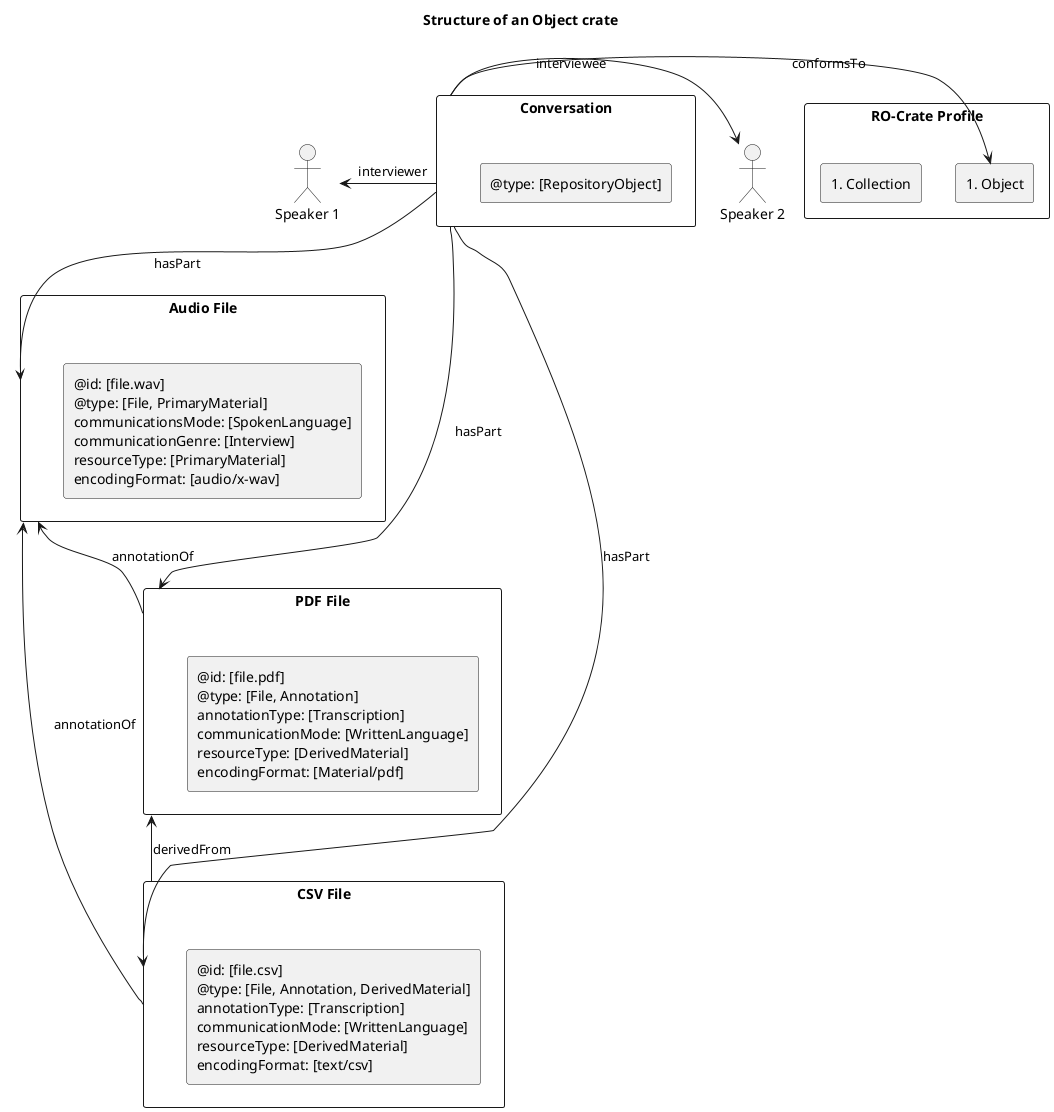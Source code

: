 
@startuml
title: Structure of an Object crate


actor "Speaker 1" as s1
actor "Speaker 2" as s2

rectangle "RO-Crate Profile" {
rectangle "#Collection" as procoll
rectangle "#Object" as proobj
}

rectangle "Conversation" as c1 {

 
 rectangle "@type: [RepositoryObject]" 

}
rectangle "Audio File" as audio1 {
   rectangle "@id: [file.wav]\n@type: [File, PrimaryMaterial]\ncommunicationsMode: [SpokenLanguage]\ncommunicationGenre: [Interview]\nresourceType: [PrimaryMaterial]\nencodingFormat: [audio/x-wav]" 


}
rectangle "PDF File" as pdf1 {
   rectangle "@id: [file.pdf]\n@type: [File, Annotation]\nannotationType: [Transcription]\ncommunicationMode: [WrittenLanguage]\nresourceType: [DerivedMaterial]\nencodingFormat: [Material/pdf]" as pt 

}

rectangle "CSV File" as csv1 {
   rectangle "@id: [file.csv]\n@type: [File, Annotation, DerivedMaterial]\nannotationType: [Transcription]\ncommunicationMode: [WrittenLanguage]\nresourceType: [DerivedMaterial]\nencodingFormat: [text/csv]" 
}

c1 -down-> pdf1 : hasPart

pdf1 -up-> audio1 : annotationOf
c1 -down-> audio1 : hasPart
c1 -down-> csv1 : hasPart
csv1 -up-> audio1 : annotationOf
csv1 -up-> pdf1 : derivedFrom

c1 -left-> s1 : interviewer
c1 -right-> s2 : interviewee
c1 ->  proobj: conformsTo


@enduml
